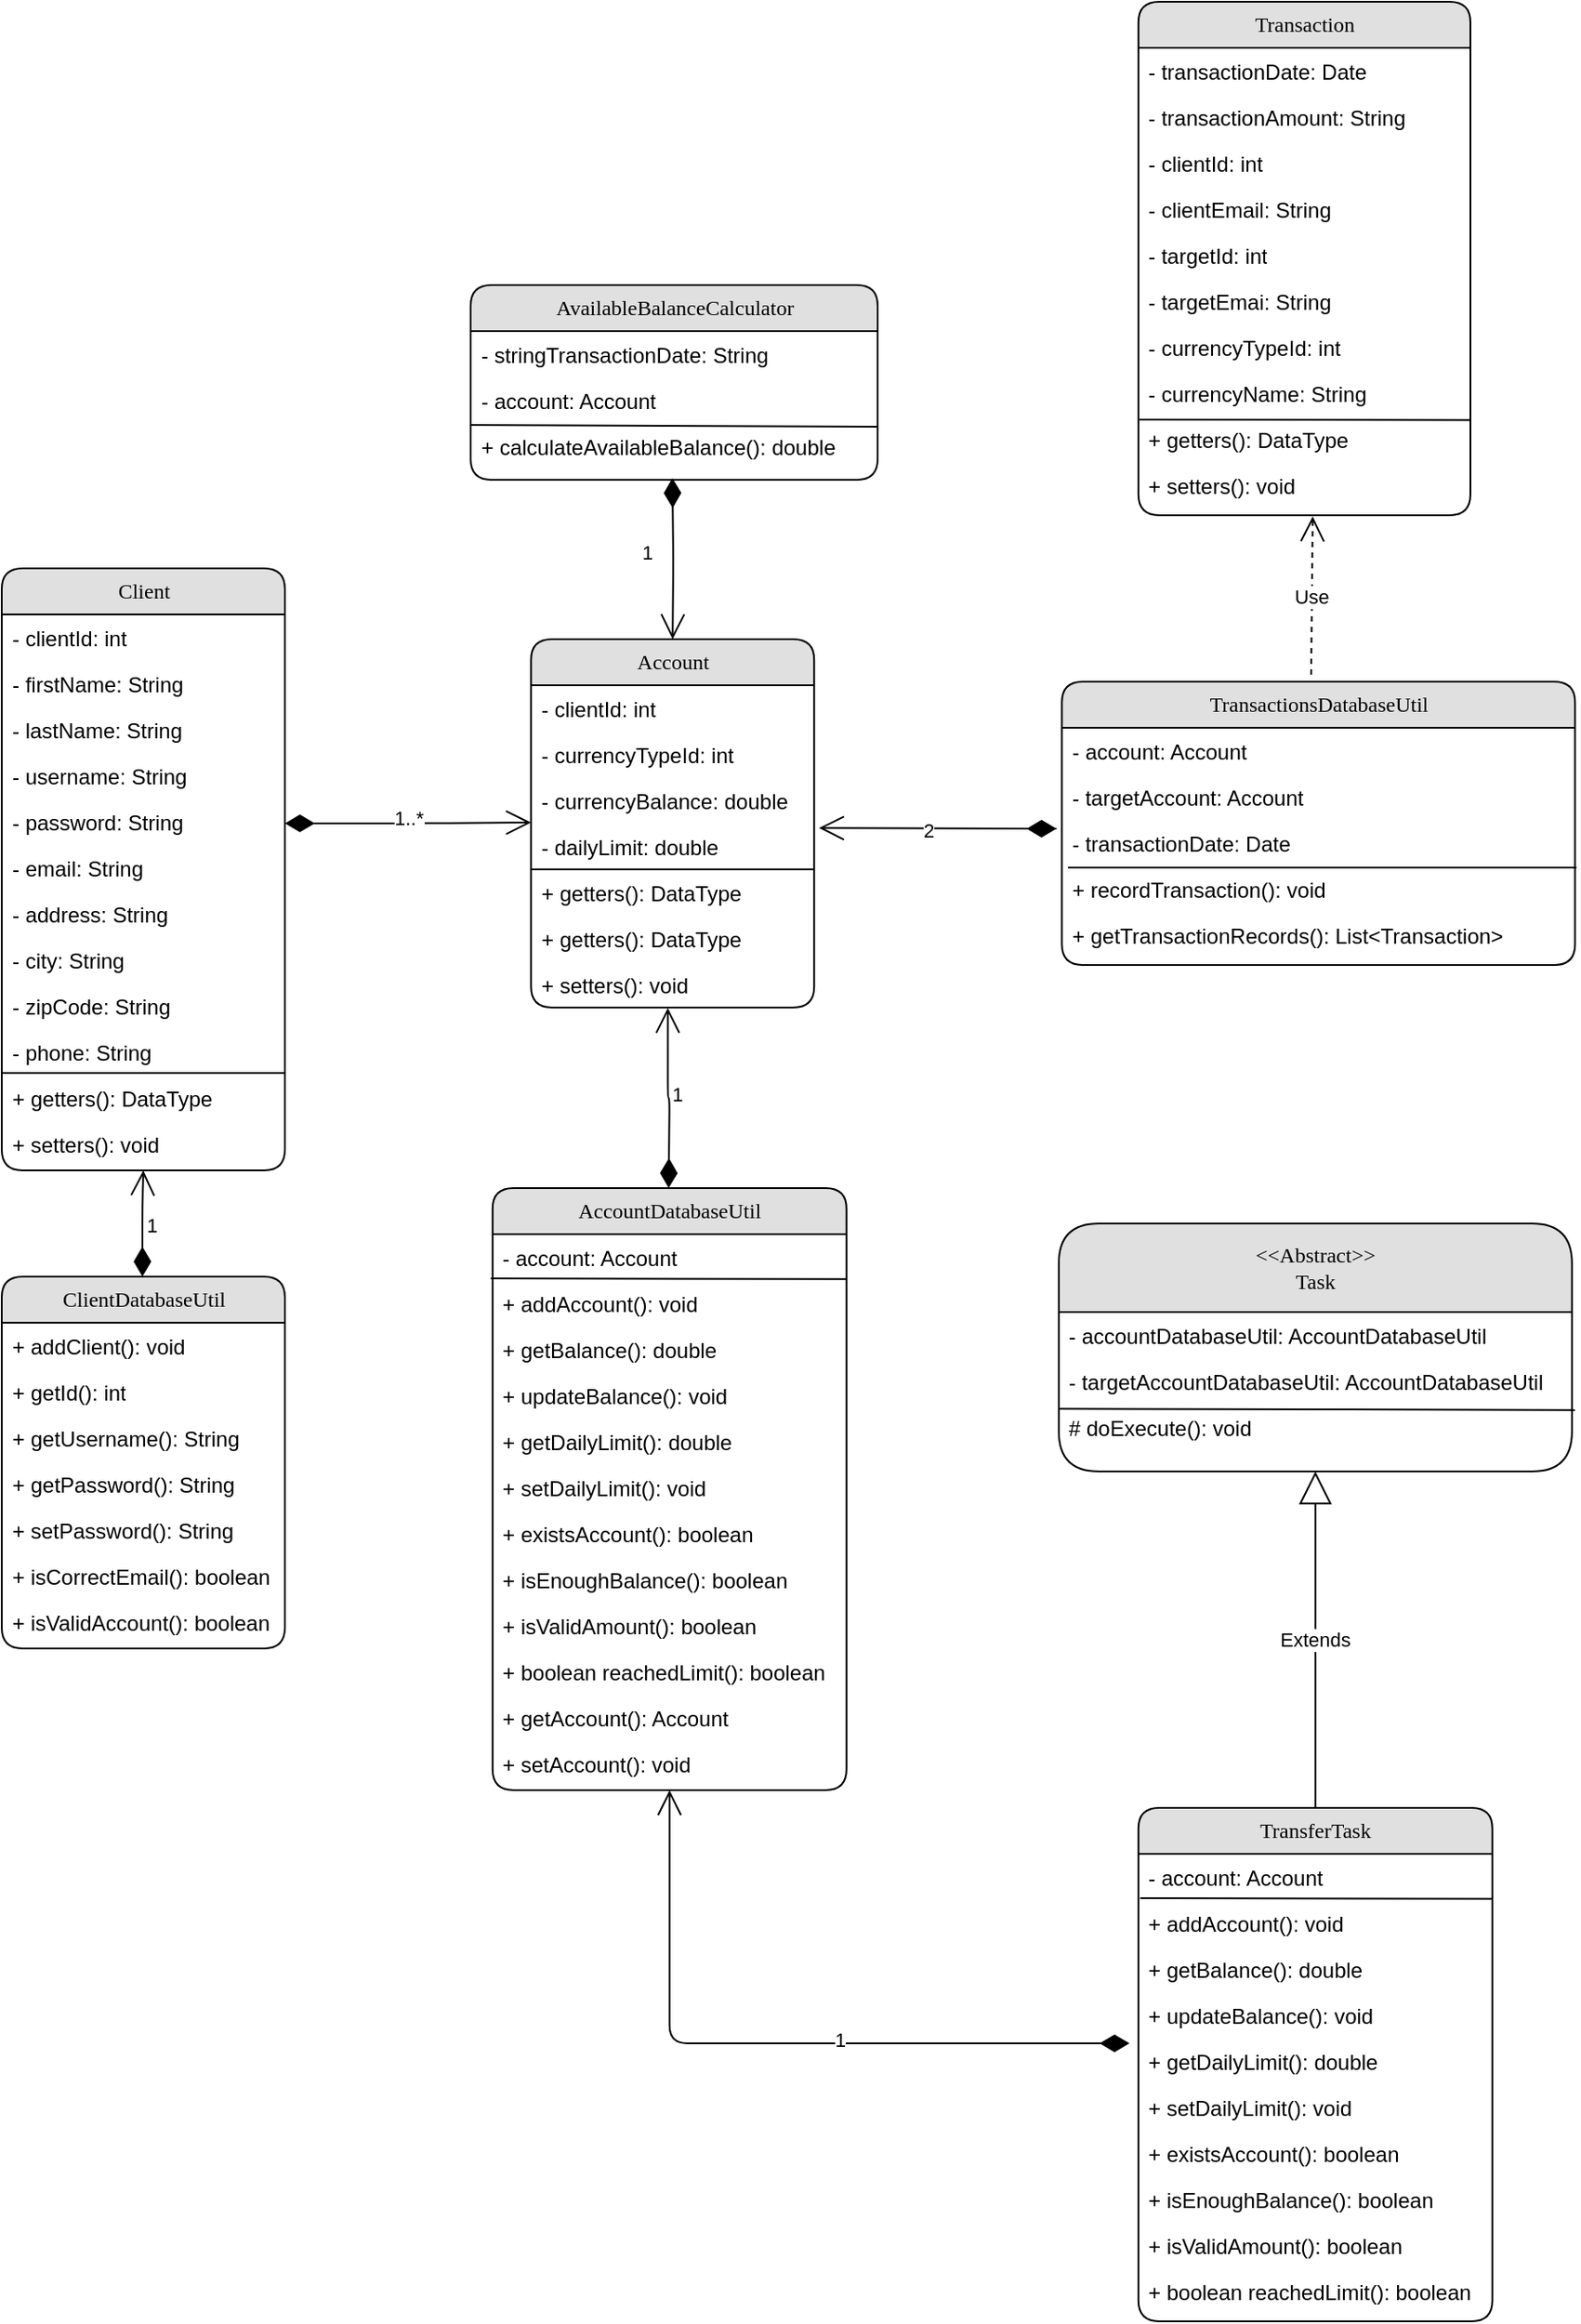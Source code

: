 <mxfile version="14.4.4" type="github">
  <diagram name="Page-1" id="b520641d-4fe3-3701-9064-5fc419738815">
    <mxGraphModel dx="1038" dy="580" grid="1" gridSize="10" guides="1" tooltips="1" connect="1" arrows="1" fold="1" page="1" pageScale="1" pageWidth="1100" pageHeight="850" background="#ffffff" math="0" shadow="0">
      <root>
        <mxCell id="0" />
        <mxCell id="1" parent="0" />
        <mxCell id="21ea969265ad0168-10" value="AvailableBalanceCalculator" style="swimlane;html=1;fontStyle=0;childLayout=stackLayout;horizontal=1;startSize=26;fillColor=#e0e0e0;horizontalStack=0;resizeParent=1;resizeLast=0;collapsible=1;marginBottom=0;swimlaneFillColor=#ffffff;align=center;rounded=1;shadow=0;comic=0;labelBackgroundColor=none;strokeWidth=1;fontFamily=Verdana;fontSize=12" parent="1" vertex="1">
          <mxGeometry x="395" y="250" width="230" height="110" as="geometry" />
        </mxCell>
        <mxCell id="21ea969265ad0168-12" value="- stringTransactionDate: String" style="text;html=1;strokeColor=none;fillColor=none;spacingLeft=4;spacingRight=4;whiteSpace=wrap;overflow=hidden;rotatable=0;points=[[0,0.5],[1,0.5]];portConstraint=eastwest;" parent="21ea969265ad0168-10" vertex="1">
          <mxGeometry y="26" width="230" height="26" as="geometry" />
        </mxCell>
        <mxCell id="21ea969265ad0168-52" value="- account: Account" style="text;html=1;strokeColor=none;fillColor=none;spacingLeft=4;spacingRight=4;whiteSpace=wrap;overflow=hidden;rotatable=0;points=[[0,0.5],[1,0.5]];portConstraint=eastwest;" parent="21ea969265ad0168-10" vertex="1">
          <mxGeometry y="52" width="230" height="26" as="geometry" />
        </mxCell>
        <mxCell id="21ea969265ad0168-13" value="+ calculateAvailableBalance(): double" style="text;html=1;strokeColor=none;fillColor=none;spacingLeft=4;spacingRight=4;whiteSpace=wrap;overflow=hidden;rotatable=0;points=[[0,0.5],[1,0.5]];portConstraint=eastwest;" parent="21ea969265ad0168-10" vertex="1">
          <mxGeometry y="78" width="230" height="32" as="geometry" />
        </mxCell>
        <mxCell id="eXmw_8-DnYwRp7ZnmwKu-10" value="" style="endArrow=none;html=1;entryX=1;entryY=0.064;entryDx=0;entryDy=0;entryPerimeter=0;" edge="1" parent="21ea969265ad0168-10" target="21ea969265ad0168-13">
          <mxGeometry width="50" height="50" relative="1" as="geometry">
            <mxPoint y="79" as="sourcePoint" />
            <mxPoint x="-40" y="96" as="targetPoint" />
          </mxGeometry>
        </mxCell>
        <mxCell id="21ea969265ad0168-14" value="Client" style="swimlane;html=1;fontStyle=0;childLayout=stackLayout;horizontal=1;startSize=26;fillColor=#e0e0e0;horizontalStack=0;resizeParent=1;resizeLast=0;collapsible=1;marginBottom=0;swimlaneFillColor=#ffffff;align=center;rounded=1;shadow=0;comic=0;labelBackgroundColor=none;strokeWidth=1;fontFamily=Verdana;fontSize=12" parent="1" vertex="1">
          <mxGeometry x="130" y="410" width="160" height="340" as="geometry" />
        </mxCell>
        <mxCell id="21ea969265ad0168-15" value="- clientId: int" style="text;html=1;strokeColor=none;fillColor=none;spacingLeft=4;spacingRight=4;whiteSpace=wrap;overflow=hidden;rotatable=0;points=[[0,0.5],[1,0.5]];portConstraint=eastwest;" parent="21ea969265ad0168-14" vertex="1">
          <mxGeometry y="26" width="160" height="26" as="geometry" />
        </mxCell>
        <mxCell id="21ea969265ad0168-16" value="- firstName: String" style="text;html=1;strokeColor=none;fillColor=none;spacingLeft=4;spacingRight=4;whiteSpace=wrap;overflow=hidden;rotatable=0;points=[[0,0.5],[1,0.5]];portConstraint=eastwest;" parent="21ea969265ad0168-14" vertex="1">
          <mxGeometry y="52" width="160" height="26" as="geometry" />
        </mxCell>
        <mxCell id="21ea969265ad0168-17" value="- lastName: String" style="text;html=1;strokeColor=none;fillColor=none;spacingLeft=4;spacingRight=4;whiteSpace=wrap;overflow=hidden;rotatable=0;points=[[0,0.5],[1,0.5]];portConstraint=eastwest;" parent="21ea969265ad0168-14" vertex="1">
          <mxGeometry y="78" width="160" height="26" as="geometry" />
        </mxCell>
        <mxCell id="eXmw_8-DnYwRp7ZnmwKu-26" value="- username: String" style="text;html=1;strokeColor=none;fillColor=none;spacingLeft=4;spacingRight=4;whiteSpace=wrap;overflow=hidden;rotatable=0;points=[[0,0.5],[1,0.5]];portConstraint=eastwest;" vertex="1" parent="21ea969265ad0168-14">
          <mxGeometry y="104" width="160" height="26" as="geometry" />
        </mxCell>
        <mxCell id="eXmw_8-DnYwRp7ZnmwKu-27" value="- password: String" style="text;html=1;strokeColor=none;fillColor=none;spacingLeft=4;spacingRight=4;whiteSpace=wrap;overflow=hidden;rotatable=0;points=[[0,0.5],[1,0.5]];portConstraint=eastwest;" vertex="1" parent="21ea969265ad0168-14">
          <mxGeometry y="130" width="160" height="26" as="geometry" />
        </mxCell>
        <mxCell id="eXmw_8-DnYwRp7ZnmwKu-28" value="- email: String" style="text;html=1;strokeColor=none;fillColor=none;spacingLeft=4;spacingRight=4;whiteSpace=wrap;overflow=hidden;rotatable=0;points=[[0,0.5],[1,0.5]];portConstraint=eastwest;" vertex="1" parent="21ea969265ad0168-14">
          <mxGeometry y="156" width="160" height="26" as="geometry" />
        </mxCell>
        <mxCell id="eXmw_8-DnYwRp7ZnmwKu-29" value="- address: String" style="text;html=1;strokeColor=none;fillColor=none;spacingLeft=4;spacingRight=4;whiteSpace=wrap;overflow=hidden;rotatable=0;points=[[0,0.5],[1,0.5]];portConstraint=eastwest;" vertex="1" parent="21ea969265ad0168-14">
          <mxGeometry y="182" width="160" height="26" as="geometry" />
        </mxCell>
        <mxCell id="eXmw_8-DnYwRp7ZnmwKu-30" value="- city: String" style="text;html=1;strokeColor=none;fillColor=none;spacingLeft=4;spacingRight=4;whiteSpace=wrap;overflow=hidden;rotatable=0;points=[[0,0.5],[1,0.5]];portConstraint=eastwest;" vertex="1" parent="21ea969265ad0168-14">
          <mxGeometry y="208" width="160" height="26" as="geometry" />
        </mxCell>
        <mxCell id="eXmw_8-DnYwRp7ZnmwKu-31" value="- zipCode: String" style="text;html=1;strokeColor=none;fillColor=none;spacingLeft=4;spacingRight=4;whiteSpace=wrap;overflow=hidden;rotatable=0;points=[[0,0.5],[1,0.5]];portConstraint=eastwest;" vertex="1" parent="21ea969265ad0168-14">
          <mxGeometry y="234" width="160" height="26" as="geometry" />
        </mxCell>
        <mxCell id="eXmw_8-DnYwRp7ZnmwKu-32" value="- phone: String" style="text;html=1;strokeColor=none;fillColor=none;spacingLeft=4;spacingRight=4;whiteSpace=wrap;overflow=hidden;rotatable=0;points=[[0,0.5],[1,0.5]];portConstraint=eastwest;" vertex="1" parent="21ea969265ad0168-14">
          <mxGeometry y="260" width="160" height="26" as="geometry" />
        </mxCell>
        <mxCell id="eXmw_8-DnYwRp7ZnmwKu-33" value="+ getters(): DataType" style="text;html=1;strokeColor=none;fillColor=none;spacingLeft=4;spacingRight=4;whiteSpace=wrap;overflow=hidden;rotatable=0;points=[[0,0.5],[1,0.5]];portConstraint=eastwest;" vertex="1" parent="21ea969265ad0168-14">
          <mxGeometry y="286" width="160" height="26" as="geometry" />
        </mxCell>
        <mxCell id="eXmw_8-DnYwRp7ZnmwKu-34" value="+ setters(): void" style="text;html=1;strokeColor=none;fillColor=none;spacingLeft=4;spacingRight=4;whiteSpace=wrap;overflow=hidden;rotatable=0;points=[[0,0.5],[1,0.5]];portConstraint=eastwest;" vertex="1" parent="21ea969265ad0168-14">
          <mxGeometry y="312" width="160" height="26" as="geometry" />
        </mxCell>
        <mxCell id="eXmw_8-DnYwRp7ZnmwKu-35" value="" style="endArrow=none;html=1;exitX=0.002;exitY=-0.038;exitDx=0;exitDy=0;exitPerimeter=0;entryX=1;entryY=-0.038;entryDx=0;entryDy=0;entryPerimeter=0;" edge="1" parent="21ea969265ad0168-14" source="eXmw_8-DnYwRp7ZnmwKu-33" target="eXmw_8-DnYwRp7ZnmwKu-33">
          <mxGeometry width="50" height="50" relative="1" as="geometry">
            <mxPoint x="360" y="310" as="sourcePoint" />
            <mxPoint x="410" y="260" as="targetPoint" />
          </mxGeometry>
        </mxCell>
        <mxCell id="21ea969265ad0168-18" value="ClientDatabaseUtil" style="swimlane;html=1;fontStyle=0;childLayout=stackLayout;horizontal=1;startSize=26;fillColor=#e0e0e0;horizontalStack=0;resizeParent=1;resizeLast=0;collapsible=1;marginBottom=0;swimlaneFillColor=#ffffff;align=center;rounded=1;shadow=0;comic=0;labelBackgroundColor=none;strokeWidth=1;fontFamily=Verdana;fontSize=12" parent="1" vertex="1">
          <mxGeometry x="130" y="810" width="160" height="210" as="geometry" />
        </mxCell>
        <mxCell id="21ea969265ad0168-19" value="+ addClient(): void" style="text;html=1;strokeColor=none;fillColor=none;spacingLeft=4;spacingRight=4;whiteSpace=wrap;overflow=hidden;rotatable=0;points=[[0,0.5],[1,0.5]];portConstraint=eastwest;" parent="21ea969265ad0168-18" vertex="1">
          <mxGeometry y="26" width="160" height="26" as="geometry" />
        </mxCell>
        <mxCell id="21ea969265ad0168-20" value="+ getId(): int" style="text;html=1;strokeColor=none;fillColor=none;spacingLeft=4;spacingRight=4;whiteSpace=wrap;overflow=hidden;rotatable=0;points=[[0,0.5],[1,0.5]];portConstraint=eastwest;" parent="21ea969265ad0168-18" vertex="1">
          <mxGeometry y="52" width="160" height="26" as="geometry" />
        </mxCell>
        <mxCell id="21ea969265ad0168-51" value="+ getUsername(): String" style="text;html=1;strokeColor=none;fillColor=none;spacingLeft=4;spacingRight=4;whiteSpace=wrap;overflow=hidden;rotatable=0;points=[[0,0.5],[1,0.5]];portConstraint=eastwest;" parent="21ea969265ad0168-18" vertex="1">
          <mxGeometry y="78" width="160" height="26" as="geometry" />
        </mxCell>
        <mxCell id="21ea969265ad0168-21" value="+ getPassword(): String" style="text;html=1;strokeColor=none;fillColor=none;spacingLeft=4;spacingRight=4;whiteSpace=wrap;overflow=hidden;rotatable=0;points=[[0,0.5],[1,0.5]];portConstraint=eastwest;" parent="21ea969265ad0168-18" vertex="1">
          <mxGeometry y="104" width="160" height="26" as="geometry" />
        </mxCell>
        <mxCell id="eXmw_8-DnYwRp7ZnmwKu-23" value="+ setPassword(): String" style="text;html=1;strokeColor=none;fillColor=none;spacingLeft=4;spacingRight=4;whiteSpace=wrap;overflow=hidden;rotatable=0;points=[[0,0.5],[1,0.5]];portConstraint=eastwest;" vertex="1" parent="21ea969265ad0168-18">
          <mxGeometry y="130" width="160" height="26" as="geometry" />
        </mxCell>
        <mxCell id="eXmw_8-DnYwRp7ZnmwKu-24" value="+ isCorrectEmail(): boolean" style="text;html=1;strokeColor=none;fillColor=none;spacingLeft=4;spacingRight=4;whiteSpace=wrap;overflow=hidden;rotatable=0;points=[[0,0.5],[1,0.5]];portConstraint=eastwest;" vertex="1" parent="21ea969265ad0168-18">
          <mxGeometry y="156" width="160" height="26" as="geometry" />
        </mxCell>
        <mxCell id="eXmw_8-DnYwRp7ZnmwKu-25" value="+ isValidAccount(): boolean" style="text;html=1;strokeColor=none;fillColor=none;spacingLeft=4;spacingRight=4;whiteSpace=wrap;overflow=hidden;rotatable=0;points=[[0,0.5],[1,0.5]];portConstraint=eastwest;" vertex="1" parent="21ea969265ad0168-18">
          <mxGeometry y="182" width="160" height="26" as="geometry" />
        </mxCell>
        <mxCell id="21ea969265ad0168-22" value="Account" style="swimlane;html=1;fontStyle=0;childLayout=stackLayout;horizontal=1;startSize=26;fillColor=#e0e0e0;horizontalStack=0;resizeParent=1;resizeLast=0;collapsible=1;marginBottom=0;swimlaneFillColor=#ffffff;align=center;rounded=1;shadow=0;comic=0;labelBackgroundColor=none;strokeWidth=1;fontFamily=Verdana;fontSize=12" parent="1" vertex="1">
          <mxGeometry x="429.13" y="450" width="160" height="208" as="geometry" />
        </mxCell>
        <mxCell id="21ea969265ad0168-23" value="- clientId: int" style="text;html=1;strokeColor=none;fillColor=none;spacingLeft=4;spacingRight=4;whiteSpace=wrap;overflow=hidden;rotatable=0;points=[[0,0.5],[1,0.5]];portConstraint=eastwest;" parent="21ea969265ad0168-22" vertex="1">
          <mxGeometry y="26" width="160" height="26" as="geometry" />
        </mxCell>
        <mxCell id="21ea969265ad0168-24" value="- currencyTypeId: int" style="text;html=1;strokeColor=none;fillColor=none;spacingLeft=4;spacingRight=4;whiteSpace=wrap;overflow=hidden;rotatable=0;points=[[0,0.5],[1,0.5]];portConstraint=eastwest;" parent="21ea969265ad0168-22" vertex="1">
          <mxGeometry y="52" width="160" height="26" as="geometry" />
        </mxCell>
        <mxCell id="eXmw_8-DnYwRp7ZnmwKu-3" value="- currencyBalance: double" style="text;html=1;strokeColor=none;fillColor=none;spacingLeft=4;spacingRight=4;whiteSpace=wrap;overflow=hidden;rotatable=0;points=[[0,0.5],[1,0.5]];portConstraint=eastwest;" vertex="1" parent="21ea969265ad0168-22">
          <mxGeometry y="78" width="160" height="26" as="geometry" />
        </mxCell>
        <mxCell id="eXmw_8-DnYwRp7ZnmwKu-4" value="- dailyLimit: double" style="text;html=1;strokeColor=none;fillColor=none;spacingLeft=4;spacingRight=4;whiteSpace=wrap;overflow=hidden;rotatable=0;points=[[0,0.5],[1,0.5]];portConstraint=eastwest;" vertex="1" parent="21ea969265ad0168-22">
          <mxGeometry y="104" width="160" height="26" as="geometry" />
        </mxCell>
        <mxCell id="eXmw_8-DnYwRp7ZnmwKu-2" value="" style="endArrow=none;html=1;" edge="1" parent="21ea969265ad0168-22">
          <mxGeometry width="50" height="50" relative="1" as="geometry">
            <mxPoint y="130" as="sourcePoint" />
            <mxPoint x="160" y="130" as="targetPoint" />
          </mxGeometry>
        </mxCell>
        <mxCell id="eXmw_8-DnYwRp7ZnmwKu-88" value="+ getters(): DataType" style="text;html=1;strokeColor=none;fillColor=none;spacingLeft=4;spacingRight=4;whiteSpace=wrap;overflow=hidden;rotatable=0;points=[[0,0.5],[1,0.5]];portConstraint=eastwest;" vertex="1" parent="21ea969265ad0168-22">
          <mxGeometry y="130" width="160" height="26" as="geometry" />
        </mxCell>
        <mxCell id="eXmw_8-DnYwRp7ZnmwKu-7" value="+ getters(): DataType" style="text;html=1;strokeColor=none;fillColor=none;spacingLeft=4;spacingRight=4;whiteSpace=wrap;overflow=hidden;rotatable=0;points=[[0,0.5],[1,0.5]];portConstraint=eastwest;" vertex="1" parent="21ea969265ad0168-22">
          <mxGeometry y="156" width="160" height="26" as="geometry" />
        </mxCell>
        <mxCell id="eXmw_8-DnYwRp7ZnmwKu-8" value="+ setters(): void" style="text;html=1;strokeColor=none;fillColor=none;spacingLeft=4;spacingRight=4;whiteSpace=wrap;overflow=hidden;rotatable=0;points=[[0,0.5],[1,0.5]];portConstraint=eastwest;" vertex="1" parent="21ea969265ad0168-22">
          <mxGeometry y="182" width="160" height="26" as="geometry" />
        </mxCell>
        <mxCell id="21ea969265ad0168-26" value="AccountDatabaseUtil" style="swimlane;html=1;fontStyle=0;childLayout=stackLayout;horizontal=1;startSize=26;fillColor=#e0e0e0;horizontalStack=0;resizeParent=1;resizeLast=0;collapsible=1;marginBottom=0;swimlaneFillColor=#ffffff;align=center;rounded=1;shadow=0;comic=0;labelBackgroundColor=none;strokeWidth=1;fontFamily=Verdana;fontSize=12" parent="1" vertex="1">
          <mxGeometry x="407.39" y="760" width="200" height="340" as="geometry" />
        </mxCell>
        <mxCell id="21ea969265ad0168-27" value="- account: Account" style="text;html=1;strokeColor=none;fillColor=none;spacingLeft=4;spacingRight=4;whiteSpace=wrap;overflow=hidden;rotatable=0;points=[[0,0.5],[1,0.5]];portConstraint=eastwest;" parent="21ea969265ad0168-26" vertex="1">
          <mxGeometry y="26" width="200" height="26" as="geometry" />
        </mxCell>
        <mxCell id="21ea969265ad0168-28" value="+ addAccount(): void" style="text;html=1;strokeColor=none;fillColor=none;spacingLeft=4;spacingRight=4;whiteSpace=wrap;overflow=hidden;rotatable=0;points=[[0,0.5],[1,0.5]];portConstraint=eastwest;" parent="21ea969265ad0168-26" vertex="1">
          <mxGeometry y="52" width="200" height="26" as="geometry" />
        </mxCell>
        <mxCell id="21ea969265ad0168-29" value="+ getBalance(): double" style="text;html=1;strokeColor=none;fillColor=none;spacingLeft=4;spacingRight=4;whiteSpace=wrap;overflow=hidden;rotatable=0;points=[[0,0.5],[1,0.5]];portConstraint=eastwest;" parent="21ea969265ad0168-26" vertex="1">
          <mxGeometry y="78" width="200" height="26" as="geometry" />
        </mxCell>
        <mxCell id="eXmw_8-DnYwRp7ZnmwKu-11" value="+ updateBalance(): void" style="text;html=1;strokeColor=none;fillColor=none;spacingLeft=4;spacingRight=4;whiteSpace=wrap;overflow=hidden;rotatable=0;points=[[0,0.5],[1,0.5]];portConstraint=eastwest;" vertex="1" parent="21ea969265ad0168-26">
          <mxGeometry y="104" width="200" height="26" as="geometry" />
        </mxCell>
        <mxCell id="eXmw_8-DnYwRp7ZnmwKu-12" value="+ getDailyLimit(): double" style="text;html=1;strokeColor=none;fillColor=none;spacingLeft=4;spacingRight=4;whiteSpace=wrap;overflow=hidden;rotatable=0;points=[[0,0.5],[1,0.5]];portConstraint=eastwest;" vertex="1" parent="21ea969265ad0168-26">
          <mxGeometry y="130" width="200" height="26" as="geometry" />
        </mxCell>
        <mxCell id="eXmw_8-DnYwRp7ZnmwKu-13" value="+ setDailyLimit(): void" style="text;html=1;strokeColor=none;fillColor=none;spacingLeft=4;spacingRight=4;whiteSpace=wrap;overflow=hidden;rotatable=0;points=[[0,0.5],[1,0.5]];portConstraint=eastwest;" vertex="1" parent="21ea969265ad0168-26">
          <mxGeometry y="156" width="200" height="26" as="geometry" />
        </mxCell>
        <mxCell id="eXmw_8-DnYwRp7ZnmwKu-16" value="+ existsAccount(): boolean" style="text;html=1;strokeColor=none;fillColor=none;spacingLeft=4;spacingRight=4;whiteSpace=wrap;overflow=hidden;rotatable=0;points=[[0,0.5],[1,0.5]];portConstraint=eastwest;" vertex="1" parent="21ea969265ad0168-26">
          <mxGeometry y="182" width="200" height="26" as="geometry" />
        </mxCell>
        <mxCell id="eXmw_8-DnYwRp7ZnmwKu-17" value="+ isEnoughBalance(): boolean" style="text;html=1;strokeColor=none;fillColor=none;spacingLeft=4;spacingRight=4;whiteSpace=wrap;overflow=hidden;rotatable=0;points=[[0,0.5],[1,0.5]];portConstraint=eastwest;" vertex="1" parent="21ea969265ad0168-26">
          <mxGeometry y="208" width="200" height="26" as="geometry" />
        </mxCell>
        <mxCell id="eXmw_8-DnYwRp7ZnmwKu-18" value="+ isValidAmount(): boolean" style="text;html=1;strokeColor=none;fillColor=none;spacingLeft=4;spacingRight=4;whiteSpace=wrap;overflow=hidden;rotatable=0;points=[[0,0.5],[1,0.5]];portConstraint=eastwest;" vertex="1" parent="21ea969265ad0168-26">
          <mxGeometry y="234" width="200" height="26" as="geometry" />
        </mxCell>
        <mxCell id="eXmw_8-DnYwRp7ZnmwKu-19" value="+ boolean reachedLimit(): boolean" style="text;html=1;strokeColor=none;fillColor=none;spacingLeft=4;spacingRight=4;whiteSpace=wrap;overflow=hidden;rotatable=0;points=[[0,0.5],[1,0.5]];portConstraint=eastwest;" vertex="1" parent="21ea969265ad0168-26">
          <mxGeometry y="260" width="200" height="26" as="geometry" />
        </mxCell>
        <mxCell id="eXmw_8-DnYwRp7ZnmwKu-20" value="+ getAccount(): Account" style="text;html=1;strokeColor=none;fillColor=none;spacingLeft=4;spacingRight=4;whiteSpace=wrap;overflow=hidden;rotatable=0;points=[[0,0.5],[1,0.5]];portConstraint=eastwest;" vertex="1" parent="21ea969265ad0168-26">
          <mxGeometry y="286" width="200" height="26" as="geometry" />
        </mxCell>
        <mxCell id="eXmw_8-DnYwRp7ZnmwKu-21" value="+ setAccount(): void" style="text;html=1;strokeColor=none;fillColor=none;spacingLeft=4;spacingRight=4;whiteSpace=wrap;overflow=hidden;rotatable=0;points=[[0,0.5],[1,0.5]];portConstraint=eastwest;" vertex="1" parent="21ea969265ad0168-26">
          <mxGeometry y="312" width="200" height="28" as="geometry" />
        </mxCell>
        <mxCell id="eXmw_8-DnYwRp7ZnmwKu-22" value="" style="endArrow=none;html=1;entryX=0.998;entryY=-0.023;entryDx=0;entryDy=0;entryPerimeter=0;" edge="1" parent="21ea969265ad0168-26" target="21ea969265ad0168-28">
          <mxGeometry width="50" height="50" relative="1" as="geometry">
            <mxPoint x="-1" y="51" as="sourcePoint" />
            <mxPoint x="30" y="80" as="targetPoint" />
          </mxGeometry>
        </mxCell>
        <mxCell id="eXmw_8-DnYwRp7ZnmwKu-36" value="TransferTask" style="swimlane;html=1;fontStyle=0;childLayout=stackLayout;horizontal=1;startSize=26;fillColor=#e0e0e0;horizontalStack=0;resizeParent=1;resizeLast=0;collapsible=1;marginBottom=0;swimlaneFillColor=#ffffff;align=center;rounded=1;shadow=0;comic=0;labelBackgroundColor=none;strokeWidth=1;fontFamily=Verdana;fontSize=12" vertex="1" parent="1">
          <mxGeometry x="772.39" y="1110" width="200" height="290" as="geometry" />
        </mxCell>
        <mxCell id="eXmw_8-DnYwRp7ZnmwKu-37" value="- account: Account" style="text;html=1;strokeColor=none;fillColor=none;spacingLeft=4;spacingRight=4;whiteSpace=wrap;overflow=hidden;rotatable=0;points=[[0,0.5],[1,0.5]];portConstraint=eastwest;" vertex="1" parent="eXmw_8-DnYwRp7ZnmwKu-36">
          <mxGeometry y="26" width="200" height="26" as="geometry" />
        </mxCell>
        <mxCell id="eXmw_8-DnYwRp7ZnmwKu-38" value="+ addAccount(): void" style="text;html=1;strokeColor=none;fillColor=none;spacingLeft=4;spacingRight=4;whiteSpace=wrap;overflow=hidden;rotatable=0;points=[[0,0.5],[1,0.5]];portConstraint=eastwest;" vertex="1" parent="eXmw_8-DnYwRp7ZnmwKu-36">
          <mxGeometry y="52" width="200" height="26" as="geometry" />
        </mxCell>
        <mxCell id="eXmw_8-DnYwRp7ZnmwKu-39" value="+ getBalance(): double" style="text;html=1;strokeColor=none;fillColor=none;spacingLeft=4;spacingRight=4;whiteSpace=wrap;overflow=hidden;rotatable=0;points=[[0,0.5],[1,0.5]];portConstraint=eastwest;" vertex="1" parent="eXmw_8-DnYwRp7ZnmwKu-36">
          <mxGeometry y="78" width="200" height="26" as="geometry" />
        </mxCell>
        <mxCell id="eXmw_8-DnYwRp7ZnmwKu-40" value="+ updateBalance(): void" style="text;html=1;strokeColor=none;fillColor=none;spacingLeft=4;spacingRight=4;whiteSpace=wrap;overflow=hidden;rotatable=0;points=[[0,0.5],[1,0.5]];portConstraint=eastwest;" vertex="1" parent="eXmw_8-DnYwRp7ZnmwKu-36">
          <mxGeometry y="104" width="200" height="26" as="geometry" />
        </mxCell>
        <mxCell id="eXmw_8-DnYwRp7ZnmwKu-41" value="+ getDailyLimit(): double" style="text;html=1;strokeColor=none;fillColor=none;spacingLeft=4;spacingRight=4;whiteSpace=wrap;overflow=hidden;rotatable=0;points=[[0,0.5],[1,0.5]];portConstraint=eastwest;" vertex="1" parent="eXmw_8-DnYwRp7ZnmwKu-36">
          <mxGeometry y="130" width="200" height="26" as="geometry" />
        </mxCell>
        <mxCell id="eXmw_8-DnYwRp7ZnmwKu-42" value="+ setDailyLimit(): void" style="text;html=1;strokeColor=none;fillColor=none;spacingLeft=4;spacingRight=4;whiteSpace=wrap;overflow=hidden;rotatable=0;points=[[0,0.5],[1,0.5]];portConstraint=eastwest;" vertex="1" parent="eXmw_8-DnYwRp7ZnmwKu-36">
          <mxGeometry y="156" width="200" height="26" as="geometry" />
        </mxCell>
        <mxCell id="eXmw_8-DnYwRp7ZnmwKu-43" value="+ existsAccount(): boolean" style="text;html=1;strokeColor=none;fillColor=none;spacingLeft=4;spacingRight=4;whiteSpace=wrap;overflow=hidden;rotatable=0;points=[[0,0.5],[1,0.5]];portConstraint=eastwest;" vertex="1" parent="eXmw_8-DnYwRp7ZnmwKu-36">
          <mxGeometry y="182" width="200" height="26" as="geometry" />
        </mxCell>
        <mxCell id="eXmw_8-DnYwRp7ZnmwKu-44" value="+ isEnoughBalance(): boolean" style="text;html=1;strokeColor=none;fillColor=none;spacingLeft=4;spacingRight=4;whiteSpace=wrap;overflow=hidden;rotatable=0;points=[[0,0.5],[1,0.5]];portConstraint=eastwest;" vertex="1" parent="eXmw_8-DnYwRp7ZnmwKu-36">
          <mxGeometry y="208" width="200" height="26" as="geometry" />
        </mxCell>
        <mxCell id="eXmw_8-DnYwRp7ZnmwKu-45" value="+ isValidAmount(): boolean" style="text;html=1;strokeColor=none;fillColor=none;spacingLeft=4;spacingRight=4;whiteSpace=wrap;overflow=hidden;rotatable=0;points=[[0,0.5],[1,0.5]];portConstraint=eastwest;" vertex="1" parent="eXmw_8-DnYwRp7ZnmwKu-36">
          <mxGeometry y="234" width="200" height="26" as="geometry" />
        </mxCell>
        <mxCell id="eXmw_8-DnYwRp7ZnmwKu-46" value="+ boolean reachedLimit(): boolean" style="text;html=1;strokeColor=none;fillColor=none;spacingLeft=4;spacingRight=4;whiteSpace=wrap;overflow=hidden;rotatable=0;points=[[0,0.5],[1,0.5]];portConstraint=eastwest;" vertex="1" parent="eXmw_8-DnYwRp7ZnmwKu-36">
          <mxGeometry y="260" width="200" height="26" as="geometry" />
        </mxCell>
        <mxCell id="eXmw_8-DnYwRp7ZnmwKu-49" value="" style="endArrow=none;html=1;entryX=0.998;entryY=-0.023;entryDx=0;entryDy=0;entryPerimeter=0;" edge="1" parent="eXmw_8-DnYwRp7ZnmwKu-36" target="eXmw_8-DnYwRp7ZnmwKu-38">
          <mxGeometry width="50" height="50" relative="1" as="geometry">
            <mxPoint x="1" y="51" as="sourcePoint" />
            <mxPoint x="30" y="80" as="targetPoint" />
          </mxGeometry>
        </mxCell>
        <mxCell id="eXmw_8-DnYwRp7ZnmwKu-53" value="&amp;lt;&amp;lt;Abstract&amp;gt;&amp;gt;&lt;br&gt;Task" style="swimlane;html=1;fontStyle=0;childLayout=stackLayout;horizontal=1;startSize=50;fillColor=#e0e0e0;horizontalStack=0;resizeParent=1;resizeLast=0;collapsible=1;marginBottom=0;swimlaneFillColor=#ffffff;align=center;rounded=1;shadow=0;comic=0;labelBackgroundColor=none;strokeWidth=1;fontFamily=Verdana;fontSize=12" vertex="1" parent="1">
          <mxGeometry x="727.39" y="780" width="290" height="140" as="geometry">
            <mxRectangle x="1090" y="500" width="120" height="50" as="alternateBounds" />
          </mxGeometry>
        </mxCell>
        <mxCell id="eXmw_8-DnYwRp7ZnmwKu-54" value="- accountDatabaseUtil: AccountDatabaseUtil" style="text;html=1;strokeColor=none;fillColor=none;spacingLeft=4;spacingRight=4;whiteSpace=wrap;overflow=hidden;rotatable=0;points=[[0,0.5],[1,0.5]];portConstraint=eastwest;" vertex="1" parent="eXmw_8-DnYwRp7ZnmwKu-53">
          <mxGeometry y="50" width="290" height="26" as="geometry" />
        </mxCell>
        <mxCell id="eXmw_8-DnYwRp7ZnmwKu-55" value="- targetAccountDatabaseUtil: AccountDatabaseUtil" style="text;html=1;strokeColor=none;fillColor=none;spacingLeft=4;spacingRight=4;whiteSpace=wrap;overflow=hidden;rotatable=0;points=[[0,0.5],[1,0.5]];portConstraint=eastwest;" vertex="1" parent="eXmw_8-DnYwRp7ZnmwKu-53">
          <mxGeometry y="76" width="290" height="26" as="geometry" />
        </mxCell>
        <mxCell id="eXmw_8-DnYwRp7ZnmwKu-56" value="# doExecute(): void" style="text;html=1;strokeColor=none;fillColor=none;spacingLeft=4;spacingRight=4;whiteSpace=wrap;overflow=hidden;rotatable=0;points=[[0,0.5],[1,0.5]];portConstraint=eastwest;" vertex="1" parent="eXmw_8-DnYwRp7ZnmwKu-53">
          <mxGeometry y="102" width="290" height="26" as="geometry" />
        </mxCell>
        <mxCell id="eXmw_8-DnYwRp7ZnmwKu-78" value="" style="endArrow=none;html=1;exitX=-0.001;exitY=0.1;exitDx=0;exitDy=0;exitPerimeter=0;entryX=1.006;entryY=0.131;entryDx=0;entryDy=0;entryPerimeter=0;" edge="1" parent="eXmw_8-DnYwRp7ZnmwKu-53" source="eXmw_8-DnYwRp7ZnmwKu-56" target="eXmw_8-DnYwRp7ZnmwKu-56">
          <mxGeometry width="50" height="50" relative="1" as="geometry">
            <mxPoint x="60" y="270" as="sourcePoint" />
            <mxPoint x="290" y="104" as="targetPoint" />
          </mxGeometry>
        </mxCell>
        <mxCell id="eXmw_8-DnYwRp7ZnmwKu-65" value="TransactionsDatabaseUtil" style="swimlane;html=1;fontStyle=0;childLayout=stackLayout;horizontal=1;startSize=26;fillColor=#e0e0e0;horizontalStack=0;resizeParent=1;resizeLast=0;collapsible=1;marginBottom=0;swimlaneFillColor=#ffffff;align=center;rounded=1;shadow=0;comic=0;labelBackgroundColor=none;strokeWidth=1;fontFamily=Verdana;fontSize=12" vertex="1" parent="1">
          <mxGeometry x="729.13" y="474" width="290" height="160" as="geometry" />
        </mxCell>
        <mxCell id="eXmw_8-DnYwRp7ZnmwKu-66" value="- account: Account" style="text;html=1;strokeColor=none;fillColor=none;spacingLeft=4;spacingRight=4;whiteSpace=wrap;overflow=hidden;rotatable=0;points=[[0,0.5],[1,0.5]];portConstraint=eastwest;" vertex="1" parent="eXmw_8-DnYwRp7ZnmwKu-65">
          <mxGeometry y="26" width="290" height="26" as="geometry" />
        </mxCell>
        <mxCell id="eXmw_8-DnYwRp7ZnmwKu-67" value="- targetAccount: Account" style="text;html=1;strokeColor=none;fillColor=none;spacingLeft=4;spacingRight=4;whiteSpace=wrap;overflow=hidden;rotatable=0;points=[[0,0.5],[1,0.5]];portConstraint=eastwest;" vertex="1" parent="eXmw_8-DnYwRp7ZnmwKu-65">
          <mxGeometry y="52" width="290" height="26" as="geometry" />
        </mxCell>
        <mxCell id="eXmw_8-DnYwRp7ZnmwKu-68" value="- transactionDate: Date" style="text;html=1;strokeColor=none;fillColor=none;spacingLeft=4;spacingRight=4;whiteSpace=wrap;overflow=hidden;rotatable=0;points=[[0,0.5],[1,0.5]];portConstraint=eastwest;" vertex="1" parent="eXmw_8-DnYwRp7ZnmwKu-65">
          <mxGeometry y="78" width="290" height="26" as="geometry" />
        </mxCell>
        <mxCell id="eXmw_8-DnYwRp7ZnmwKu-70" value="" style="endArrow=none;html=1;exitX=0.012;exitY=1.038;exitDx=0;exitDy=0;exitPerimeter=0;entryX=1.003;entryY=0.038;entryDx=0;entryDy=0;entryPerimeter=0;" edge="1" parent="eXmw_8-DnYwRp7ZnmwKu-65" source="eXmw_8-DnYwRp7ZnmwKu-68" target="eXmw_8-DnYwRp7ZnmwKu-74">
          <mxGeometry width="50" height="50" relative="1" as="geometry">
            <mxPoint y="107" as="sourcePoint" />
            <mxPoint x="202" y="100" as="targetPoint" />
          </mxGeometry>
        </mxCell>
        <mxCell id="eXmw_8-DnYwRp7ZnmwKu-74" value="+ recordTransaction(): void" style="text;html=1;strokeColor=none;fillColor=none;spacingLeft=4;spacingRight=4;whiteSpace=wrap;overflow=hidden;rotatable=0;points=[[0,0.5],[1,0.5]];portConstraint=eastwest;" vertex="1" parent="eXmw_8-DnYwRp7ZnmwKu-65">
          <mxGeometry y="104" width="290" height="26" as="geometry" />
        </mxCell>
        <mxCell id="eXmw_8-DnYwRp7ZnmwKu-75" value="+ getTransactionRecords(): List&amp;lt;Transaction&amp;gt;" style="text;html=1;strokeColor=none;fillColor=none;spacingLeft=4;spacingRight=4;whiteSpace=wrap;overflow=hidden;rotatable=0;points=[[0,0.5],[1,0.5]];portConstraint=eastwest;" vertex="1" parent="eXmw_8-DnYwRp7ZnmwKu-65">
          <mxGeometry y="130" width="290" height="26" as="geometry" />
        </mxCell>
        <mxCell id="eXmw_8-DnYwRp7ZnmwKu-76" value="Extends" style="endArrow=block;endSize=16;endFill=0;html=1;exitX=0.5;exitY=0;exitDx=0;exitDy=0;entryX=0.5;entryY=1;entryDx=0;entryDy=0;" edge="1" parent="1" source="eXmw_8-DnYwRp7ZnmwKu-36" target="eXmw_8-DnYwRp7ZnmwKu-53">
          <mxGeometry width="160" relative="1" as="geometry">
            <mxPoint x="837.39" y="1000" as="sourcePoint" />
            <mxPoint x="997.39" y="1000" as="targetPoint" />
          </mxGeometry>
        </mxCell>
        <mxCell id="eXmw_8-DnYwRp7ZnmwKu-79" value="1" style="endArrow=open;html=1;endSize=12;startArrow=diamondThin;startSize=14;startFill=1;edgeStyle=orthogonalEdgeStyle;align=left;verticalAlign=bottom;" edge="1" parent="1">
          <mxGeometry x="-0.165" y="7" relative="1" as="geometry">
            <mxPoint x="767.39" y="1243" as="sourcePoint" />
            <mxPoint x="507.39" y="1100" as="targetPoint" />
            <Array as="points">
              <mxPoint x="507.39" y="1243" />
            </Array>
            <mxPoint as="offset" />
          </mxGeometry>
        </mxCell>
        <mxCell id="eXmw_8-DnYwRp7ZnmwKu-80" value="2" style="endArrow=open;html=1;endSize=12;startArrow=diamondThin;startSize=14;startFill=1;edgeStyle=orthogonalEdgeStyle;align=left;verticalAlign=bottom;entryX=1.017;entryY=0.1;entryDx=0;entryDy=0;entryPerimeter=0;" edge="1" parent="1" target="eXmw_8-DnYwRp7ZnmwKu-4">
          <mxGeometry x="0.242" y="10" relative="1" as="geometry">
            <mxPoint x="709.13" y="557" as="sourcePoint" />
            <mxPoint x="679.13" y="624" as="targetPoint" />
            <Array as="points">
              <mxPoint x="726.13" y="557" />
            </Array>
            <mxPoint as="offset" />
          </mxGeometry>
        </mxCell>
        <mxCell id="eXmw_8-DnYwRp7ZnmwKu-83" value="1" style="endArrow=open;html=1;endSize=12;startArrow=diamondThin;startSize=14;startFill=1;edgeStyle=orthogonalEdgeStyle;align=left;verticalAlign=bottom;entryX=0.483;entryY=1.008;entryDx=0;entryDy=0;entryPerimeter=0;" edge="1" parent="1" target="eXmw_8-DnYwRp7ZnmwKu-8">
          <mxGeometry x="0.003" y="7" relative="1" as="geometry">
            <mxPoint x="506.89" y="760" as="sourcePoint" />
            <mxPoint x="506.89" y="670" as="targetPoint" />
            <Array as="points" />
            <mxPoint as="offset" />
          </mxGeometry>
        </mxCell>
        <mxCell id="eXmw_8-DnYwRp7ZnmwKu-85" value="1" style="endArrow=open;html=1;endSize=12;startArrow=diamondThin;startSize=14;startFill=1;edgeStyle=orthogonalEdgeStyle;align=left;verticalAlign=bottom;entryX=0.5;entryY=0;entryDx=0;entryDy=0;" edge="1" parent="1" target="21ea969265ad0168-22">
          <mxGeometry x="0.122" y="-19" relative="1" as="geometry">
            <mxPoint x="509" y="359" as="sourcePoint" />
            <mxPoint x="506.89" y="440" as="targetPoint" />
            <mxPoint as="offset" />
          </mxGeometry>
        </mxCell>
        <mxCell id="eXmw_8-DnYwRp7ZnmwKu-86" value="1" style="endArrow=open;html=1;endSize=12;startArrow=diamondThin;startSize=14;startFill=1;edgeStyle=orthogonalEdgeStyle;align=left;verticalAlign=bottom;" edge="1" parent="1">
          <mxGeometry x="-0.333" relative="1" as="geometry">
            <mxPoint x="209.5" y="810" as="sourcePoint" />
            <mxPoint x="210" y="750" as="targetPoint" />
            <Array as="points">
              <mxPoint x="209.5" y="770" />
              <mxPoint x="209.5" y="770" />
            </Array>
            <mxPoint as="offset" />
          </mxGeometry>
        </mxCell>
        <mxCell id="eXmw_8-DnYwRp7ZnmwKu-87" value="1..*" style="endArrow=open;html=1;endSize=12;startArrow=diamondThin;startSize=14;startFill=1;edgeStyle=orthogonalEdgeStyle;align=left;verticalAlign=bottom;" edge="1" parent="1">
          <mxGeometry x="-0.138" y="-6" relative="1" as="geometry">
            <mxPoint x="290" y="554" as="sourcePoint" />
            <mxPoint x="429.13" y="553.5" as="targetPoint" />
            <Array as="points">
              <mxPoint x="360" y="554" />
            </Array>
            <mxPoint as="offset" />
          </mxGeometry>
        </mxCell>
        <mxCell id="eXmw_8-DnYwRp7ZnmwKu-89" value="Transaction" style="swimlane;html=1;fontStyle=0;childLayout=stackLayout;horizontal=1;startSize=26;fillColor=#e0e0e0;horizontalStack=0;resizeParent=1;resizeLast=0;collapsible=1;marginBottom=0;swimlaneFillColor=#ffffff;align=center;rounded=1;shadow=0;comic=0;labelBackgroundColor=none;strokeWidth=1;fontFamily=Verdana;fontSize=12" vertex="1" parent="1">
          <mxGeometry x="772.39" y="90" width="187.61" height="290" as="geometry" />
        </mxCell>
        <mxCell id="eXmw_8-DnYwRp7ZnmwKu-90" value="- transactionDate: Date" style="text;html=1;strokeColor=none;fillColor=none;spacingLeft=4;spacingRight=4;whiteSpace=wrap;overflow=hidden;rotatable=0;points=[[0,0.5],[1,0.5]];portConstraint=eastwest;" vertex="1" parent="eXmw_8-DnYwRp7ZnmwKu-89">
          <mxGeometry y="26" width="187.61" height="26" as="geometry" />
        </mxCell>
        <mxCell id="eXmw_8-DnYwRp7ZnmwKu-91" value="- transactionAmount: String" style="text;html=1;strokeColor=none;fillColor=none;spacingLeft=4;spacingRight=4;whiteSpace=wrap;overflow=hidden;rotatable=0;points=[[0,0.5],[1,0.5]];portConstraint=eastwest;" vertex="1" parent="eXmw_8-DnYwRp7ZnmwKu-89">
          <mxGeometry y="52" width="187.61" height="26" as="geometry" />
        </mxCell>
        <mxCell id="eXmw_8-DnYwRp7ZnmwKu-95" value="- clientId: int" style="text;html=1;strokeColor=none;fillColor=none;spacingLeft=4;spacingRight=4;whiteSpace=wrap;overflow=hidden;rotatable=0;points=[[0,0.5],[1,0.5]];portConstraint=eastwest;" vertex="1" parent="eXmw_8-DnYwRp7ZnmwKu-89">
          <mxGeometry y="78" width="187.61" height="26" as="geometry" />
        </mxCell>
        <mxCell id="eXmw_8-DnYwRp7ZnmwKu-96" value="- clientEmail: String" style="text;html=1;strokeColor=none;fillColor=none;spacingLeft=4;spacingRight=4;whiteSpace=wrap;overflow=hidden;rotatable=0;points=[[0,0.5],[1,0.5]];portConstraint=eastwest;" vertex="1" parent="eXmw_8-DnYwRp7ZnmwKu-89">
          <mxGeometry y="104" width="187.61" height="26" as="geometry" />
        </mxCell>
        <mxCell id="eXmw_8-DnYwRp7ZnmwKu-97" value="- targetId: int" style="text;html=1;strokeColor=none;fillColor=none;spacingLeft=4;spacingRight=4;whiteSpace=wrap;overflow=hidden;rotatable=0;points=[[0,0.5],[1,0.5]];portConstraint=eastwest;" vertex="1" parent="eXmw_8-DnYwRp7ZnmwKu-89">
          <mxGeometry y="130" width="187.61" height="26" as="geometry" />
        </mxCell>
        <mxCell id="eXmw_8-DnYwRp7ZnmwKu-98" value="- targetEmai: String" style="text;html=1;strokeColor=none;fillColor=none;spacingLeft=4;spacingRight=4;whiteSpace=wrap;overflow=hidden;rotatable=0;points=[[0,0.5],[1,0.5]];portConstraint=eastwest;" vertex="1" parent="eXmw_8-DnYwRp7ZnmwKu-89">
          <mxGeometry y="156" width="187.61" height="26" as="geometry" />
        </mxCell>
        <mxCell id="eXmw_8-DnYwRp7ZnmwKu-99" value="- currencyTypeId: int" style="text;html=1;strokeColor=none;fillColor=none;spacingLeft=4;spacingRight=4;whiteSpace=wrap;overflow=hidden;rotatable=0;points=[[0,0.5],[1,0.5]];portConstraint=eastwest;" vertex="1" parent="eXmw_8-DnYwRp7ZnmwKu-89">
          <mxGeometry y="182" width="187.61" height="26" as="geometry" />
        </mxCell>
        <mxCell id="eXmw_8-DnYwRp7ZnmwKu-100" value="- currencyName: String" style="text;html=1;strokeColor=none;fillColor=none;spacingLeft=4;spacingRight=4;whiteSpace=wrap;overflow=hidden;rotatable=0;points=[[0,0.5],[1,0.5]];portConstraint=eastwest;" vertex="1" parent="eXmw_8-DnYwRp7ZnmwKu-89">
          <mxGeometry y="208" width="187.61" height="26" as="geometry" />
        </mxCell>
        <mxCell id="eXmw_8-DnYwRp7ZnmwKu-101" value="+ getters(): DataType" style="text;html=1;strokeColor=none;fillColor=none;spacingLeft=4;spacingRight=4;whiteSpace=wrap;overflow=hidden;rotatable=0;points=[[0,0.5],[1,0.5]];portConstraint=eastwest;" vertex="1" parent="eXmw_8-DnYwRp7ZnmwKu-89">
          <mxGeometry y="234" width="187.61" height="26" as="geometry" />
        </mxCell>
        <mxCell id="eXmw_8-DnYwRp7ZnmwKu-102" value="+ setters(): void" style="text;html=1;strokeColor=none;fillColor=none;spacingLeft=4;spacingRight=4;whiteSpace=wrap;overflow=hidden;rotatable=0;points=[[0,0.5],[1,0.5]];portConstraint=eastwest;" vertex="1" parent="eXmw_8-DnYwRp7ZnmwKu-89">
          <mxGeometry y="260" width="187.61" height="26" as="geometry" />
        </mxCell>
        <mxCell id="eXmw_8-DnYwRp7ZnmwKu-103" value="" style="endArrow=none;html=1;entryX=1;entryY=0.085;entryDx=0;entryDy=0;entryPerimeter=0;" edge="1" parent="eXmw_8-DnYwRp7ZnmwKu-89" target="eXmw_8-DnYwRp7ZnmwKu-101">
          <mxGeometry width="50" height="50" relative="1" as="geometry">
            <mxPoint x="0.61" y="236" as="sourcePoint" />
            <mxPoint x="-32.39" y="210" as="targetPoint" />
          </mxGeometry>
        </mxCell>
        <mxCell id="eXmw_8-DnYwRp7ZnmwKu-104" value="Use" style="endArrow=open;endSize=12;dashed=1;html=1;entryX=0.525;entryY=1.177;entryDx=0;entryDy=0;entryPerimeter=0;" edge="1" parent="1" target="eXmw_8-DnYwRp7ZnmwKu-102">
          <mxGeometry width="160" relative="1" as="geometry">
            <mxPoint x="870" y="470" as="sourcePoint" />
            <mxPoint x="680" y="320" as="targetPoint" />
          </mxGeometry>
        </mxCell>
      </root>
    </mxGraphModel>
  </diagram>
</mxfile>
